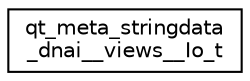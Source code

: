 digraph "Graphical Class Hierarchy"
{
  edge [fontname="Helvetica",fontsize="10",labelfontname="Helvetica",labelfontsize="10"];
  node [fontname="Helvetica",fontsize="10",shape=record];
  rankdir="LR";
  Node1 [label="qt_meta_stringdata\l_dnai__views__Io_t",height=0.2,width=0.4,color="black", fillcolor="white", style="filled",URL="$structqt__meta__stringdata__dnai____views_____io__t.html"];
}
